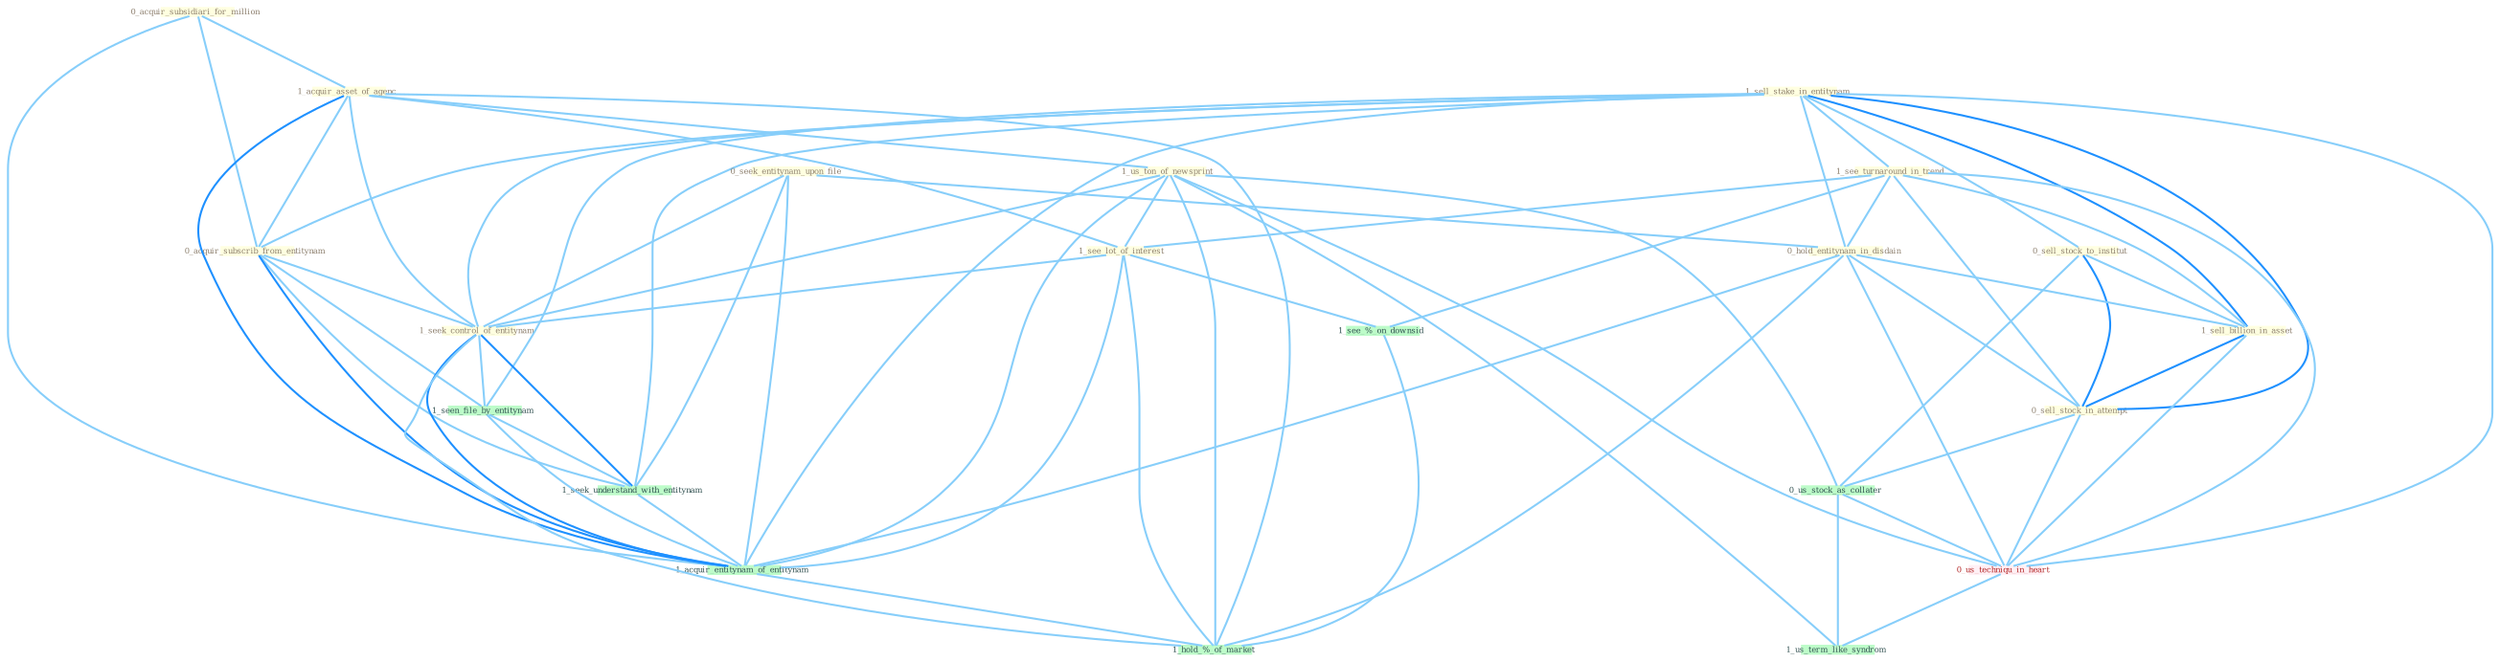 Graph G{ 
    node
    [shape=polygon,style=filled,width=.5,height=.06,color="#BDFCC9",fixedsize=true,fontsize=4,
    fontcolor="#2f4f4f"];
    {node
    [color="#ffffe0", fontcolor="#8b7d6b"] "1_sell_stake_in_entitynam " "0_acquir_subsidiari_for_million " "1_see_turnaround_in_trend " "1_acquir_asset_of_agenc " "1_us_ton_of_newsprint " "0_acquir_subscrib_from_entitynam " "1_see_lot_of_interest " "0_seek_entitynam_upon_file " "0_sell_stock_to_institut " "0_hold_entitynam_in_disdain " "1_sell_billion_in_asset " "1_seek_control_of_entitynam " "0_sell_stock_in_attempt "}
{node [color="#fff0f5", fontcolor="#b22222"] "0_us_techniqu_in_heart "}
edge [color="#B0E2FF"];

	"1_sell_stake_in_entitynam " -- "1_see_turnaround_in_trend " [w="1", color="#87cefa" ];
	"1_sell_stake_in_entitynam " -- "0_acquir_subscrib_from_entitynam " [w="1", color="#87cefa" ];
	"1_sell_stake_in_entitynam " -- "0_sell_stock_to_institut " [w="1", color="#87cefa" ];
	"1_sell_stake_in_entitynam " -- "0_hold_entitynam_in_disdain " [w="1", color="#87cefa" ];
	"1_sell_stake_in_entitynam " -- "1_sell_billion_in_asset " [w="2", color="#1e90ff" , len=0.8];
	"1_sell_stake_in_entitynam " -- "1_seek_control_of_entitynam " [w="1", color="#87cefa" ];
	"1_sell_stake_in_entitynam " -- "0_sell_stock_in_attempt " [w="2", color="#1e90ff" , len=0.8];
	"1_sell_stake_in_entitynam " -- "1_seen_file_by_entitynam " [w="1", color="#87cefa" ];
	"1_sell_stake_in_entitynam " -- "1_seek_understand_with_entitynam " [w="1", color="#87cefa" ];
	"1_sell_stake_in_entitynam " -- "1_acquir_entitynam_of_entitynam " [w="1", color="#87cefa" ];
	"1_sell_stake_in_entitynam " -- "0_us_techniqu_in_heart " [w="1", color="#87cefa" ];
	"0_acquir_subsidiari_for_million " -- "1_acquir_asset_of_agenc " [w="1", color="#87cefa" ];
	"0_acquir_subsidiari_for_million " -- "0_acquir_subscrib_from_entitynam " [w="1", color="#87cefa" ];
	"0_acquir_subsidiari_for_million " -- "1_acquir_entitynam_of_entitynam " [w="1", color="#87cefa" ];
	"1_see_turnaround_in_trend " -- "1_see_lot_of_interest " [w="1", color="#87cefa" ];
	"1_see_turnaround_in_trend " -- "0_hold_entitynam_in_disdain " [w="1", color="#87cefa" ];
	"1_see_turnaround_in_trend " -- "1_sell_billion_in_asset " [w="1", color="#87cefa" ];
	"1_see_turnaround_in_trend " -- "0_sell_stock_in_attempt " [w="1", color="#87cefa" ];
	"1_see_turnaround_in_trend " -- "0_us_techniqu_in_heart " [w="1", color="#87cefa" ];
	"1_see_turnaround_in_trend " -- "1_see_%_on_downsid " [w="1", color="#87cefa" ];
	"1_acquir_asset_of_agenc " -- "1_us_ton_of_newsprint " [w="1", color="#87cefa" ];
	"1_acquir_asset_of_agenc " -- "0_acquir_subscrib_from_entitynam " [w="1", color="#87cefa" ];
	"1_acquir_asset_of_agenc " -- "1_see_lot_of_interest " [w="1", color="#87cefa" ];
	"1_acquir_asset_of_agenc " -- "1_seek_control_of_entitynam " [w="1", color="#87cefa" ];
	"1_acquir_asset_of_agenc " -- "1_acquir_entitynam_of_entitynam " [w="2", color="#1e90ff" , len=0.8];
	"1_acquir_asset_of_agenc " -- "1_hold_%_of_market " [w="1", color="#87cefa" ];
	"1_us_ton_of_newsprint " -- "1_see_lot_of_interest " [w="1", color="#87cefa" ];
	"1_us_ton_of_newsprint " -- "1_seek_control_of_entitynam " [w="1", color="#87cefa" ];
	"1_us_ton_of_newsprint " -- "0_us_stock_as_collater " [w="1", color="#87cefa" ];
	"1_us_ton_of_newsprint " -- "1_acquir_entitynam_of_entitynam " [w="1", color="#87cefa" ];
	"1_us_ton_of_newsprint " -- "0_us_techniqu_in_heart " [w="1", color="#87cefa" ];
	"1_us_ton_of_newsprint " -- "1_us_term_like_syndrom " [w="1", color="#87cefa" ];
	"1_us_ton_of_newsprint " -- "1_hold_%_of_market " [w="1", color="#87cefa" ];
	"0_acquir_subscrib_from_entitynam " -- "1_seek_control_of_entitynam " [w="1", color="#87cefa" ];
	"0_acquir_subscrib_from_entitynam " -- "1_seen_file_by_entitynam " [w="1", color="#87cefa" ];
	"0_acquir_subscrib_from_entitynam " -- "1_seek_understand_with_entitynam " [w="1", color="#87cefa" ];
	"0_acquir_subscrib_from_entitynam " -- "1_acquir_entitynam_of_entitynam " [w="2", color="#1e90ff" , len=0.8];
	"1_see_lot_of_interest " -- "1_seek_control_of_entitynam " [w="1", color="#87cefa" ];
	"1_see_lot_of_interest " -- "1_acquir_entitynam_of_entitynam " [w="1", color="#87cefa" ];
	"1_see_lot_of_interest " -- "1_see_%_on_downsid " [w="1", color="#87cefa" ];
	"1_see_lot_of_interest " -- "1_hold_%_of_market " [w="1", color="#87cefa" ];
	"0_seek_entitynam_upon_file " -- "0_hold_entitynam_in_disdain " [w="1", color="#87cefa" ];
	"0_seek_entitynam_upon_file " -- "1_seek_control_of_entitynam " [w="1", color="#87cefa" ];
	"0_seek_entitynam_upon_file " -- "1_seek_understand_with_entitynam " [w="1", color="#87cefa" ];
	"0_seek_entitynam_upon_file " -- "1_acquir_entitynam_of_entitynam " [w="1", color="#87cefa" ];
	"0_sell_stock_to_institut " -- "1_sell_billion_in_asset " [w="1", color="#87cefa" ];
	"0_sell_stock_to_institut " -- "0_sell_stock_in_attempt " [w="2", color="#1e90ff" , len=0.8];
	"0_sell_stock_to_institut " -- "0_us_stock_as_collater " [w="1", color="#87cefa" ];
	"0_hold_entitynam_in_disdain " -- "1_sell_billion_in_asset " [w="1", color="#87cefa" ];
	"0_hold_entitynam_in_disdain " -- "0_sell_stock_in_attempt " [w="1", color="#87cefa" ];
	"0_hold_entitynam_in_disdain " -- "1_acquir_entitynam_of_entitynam " [w="1", color="#87cefa" ];
	"0_hold_entitynam_in_disdain " -- "0_us_techniqu_in_heart " [w="1", color="#87cefa" ];
	"0_hold_entitynam_in_disdain " -- "1_hold_%_of_market " [w="1", color="#87cefa" ];
	"1_sell_billion_in_asset " -- "0_sell_stock_in_attempt " [w="2", color="#1e90ff" , len=0.8];
	"1_sell_billion_in_asset " -- "0_us_techniqu_in_heart " [w="1", color="#87cefa" ];
	"1_seek_control_of_entitynam " -- "1_seen_file_by_entitynam " [w="1", color="#87cefa" ];
	"1_seek_control_of_entitynam " -- "1_seek_understand_with_entitynam " [w="2", color="#1e90ff" , len=0.8];
	"1_seek_control_of_entitynam " -- "1_acquir_entitynam_of_entitynam " [w="2", color="#1e90ff" , len=0.8];
	"1_seek_control_of_entitynam " -- "1_hold_%_of_market " [w="1", color="#87cefa" ];
	"0_sell_stock_in_attempt " -- "0_us_stock_as_collater " [w="1", color="#87cefa" ];
	"0_sell_stock_in_attempt " -- "0_us_techniqu_in_heart " [w="1", color="#87cefa" ];
	"1_seen_file_by_entitynam " -- "1_seek_understand_with_entitynam " [w="1", color="#87cefa" ];
	"1_seen_file_by_entitynam " -- "1_acquir_entitynam_of_entitynam " [w="1", color="#87cefa" ];
	"0_us_stock_as_collater " -- "0_us_techniqu_in_heart " [w="1", color="#87cefa" ];
	"0_us_stock_as_collater " -- "1_us_term_like_syndrom " [w="1", color="#87cefa" ];
	"1_seek_understand_with_entitynam " -- "1_acquir_entitynam_of_entitynam " [w="1", color="#87cefa" ];
	"1_acquir_entitynam_of_entitynam " -- "1_hold_%_of_market " [w="1", color="#87cefa" ];
	"0_us_techniqu_in_heart " -- "1_us_term_like_syndrom " [w="1", color="#87cefa" ];
	"1_see_%_on_downsid " -- "1_hold_%_of_market " [w="1", color="#87cefa" ];
}
